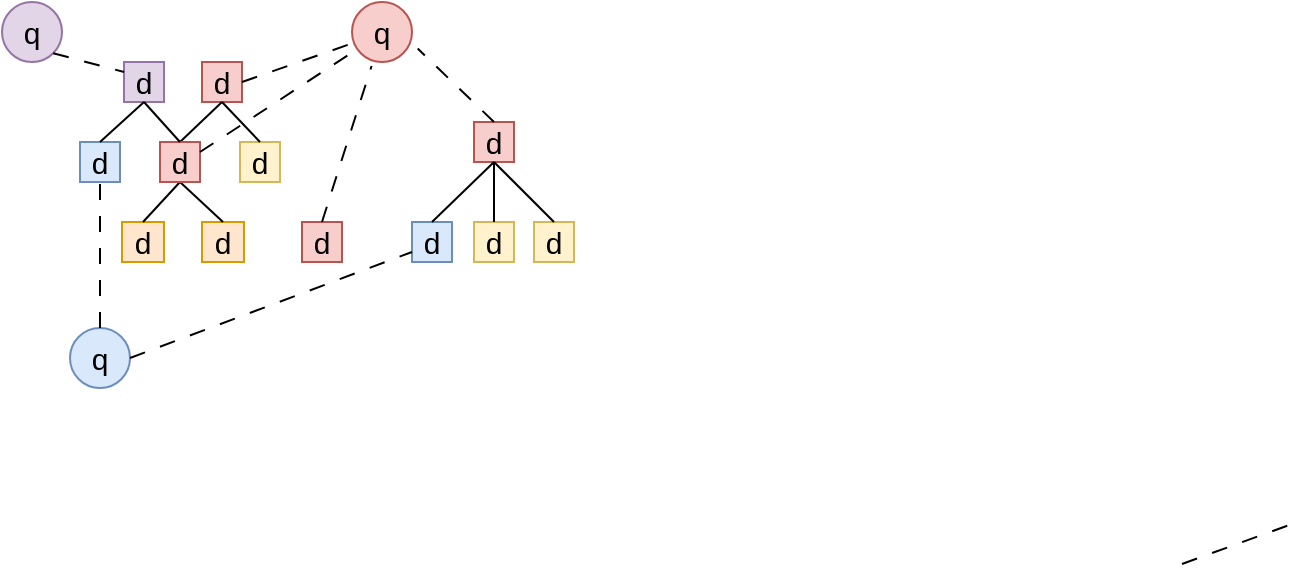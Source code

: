 <mxfile scale="1" border="0" version="24.9.2">
  <diagram name="Page-1" id="UToXNZNIILyXTOI91Kaf">
    <mxGraphModel dx="611" dy="378" grid="1" gridSize="10" guides="1" tooltips="1" connect="1" arrows="1" fold="1" page="1" pageScale="1" pageWidth="850" pageHeight="1100" math="0" shadow="0">
      <root>
        <mxCell id="0" />
        <mxCell id="1" parent="0" />
        <mxCell id="4m7BQvXgMmx215IZOo3F-1" value="d" style="rounded=0;whiteSpace=wrap;html=1;fillColor=#f8cecc;strokeColor=#b85450;fontSize=15;" parent="1" vertex="1">
          <mxGeometry x="420" y="280" width="20" height="20" as="geometry" />
        </mxCell>
        <mxCell id="4m7BQvXgMmx215IZOo3F-2" value="d" style="rounded=0;whiteSpace=wrap;html=1;fillColor=#fff2cc;strokeColor=#d6b656;fontSize=15;" parent="1" vertex="1">
          <mxGeometry x="439" y="320" width="20" height="20" as="geometry" />
        </mxCell>
        <mxCell id="4m7BQvXgMmx215IZOo3F-4" value="D" style="rounded=0;whiteSpace=wrap;html=1;fillColor=#f8cecc;strokeColor=#b85450;fontSize=15;" parent="1" vertex="1">
          <mxGeometry x="399" y="320" width="20" height="20" as="geometry" />
        </mxCell>
        <mxCell id="4m7BQvXgMmx215IZOo3F-5" value="d" style="rounded=0;whiteSpace=wrap;html=1;fillColor=#ffe6cc;strokeColor=#d79b00;fontSize=15;" parent="1" vertex="1">
          <mxGeometry x="420" y="360" width="21" height="20" as="geometry" />
        </mxCell>
        <mxCell id="4m7BQvXgMmx215IZOo3F-6" value="d" style="rounded=0;whiteSpace=wrap;html=1;fillColor=#ffe6cc;strokeColor=#d79b00;fontSize=15;" parent="1" vertex="1">
          <mxGeometry x="380" y="360" width="21" height="20" as="geometry" />
        </mxCell>
        <mxCell id="4m7BQvXgMmx215IZOo3F-9" value="" style="endArrow=none;html=1;rounded=0;entryX=0.5;entryY=0;entryDx=0;entryDy=0;exitX=0.5;exitY=1;exitDx=0;exitDy=0;fillColor=#fff2cc;strokeColor=#000000;fontSize=15;" parent="1" source="4m7BQvXgMmx215IZOo3F-1" target="4m7BQvXgMmx215IZOo3F-2" edge="1">
          <mxGeometry width="50" height="50" relative="1" as="geometry">
            <mxPoint x="490" y="370" as="sourcePoint" />
            <mxPoint x="540" y="320" as="targetPoint" />
          </mxGeometry>
        </mxCell>
        <mxCell id="4m7BQvXgMmx215IZOo3F-10" value="" style="endArrow=none;html=1;rounded=0;entryX=0.5;entryY=0;entryDx=0;entryDy=0;exitX=0.5;exitY=1;exitDx=0;exitDy=0;fillColor=#fff2cc;strokeColor=#000000;fontSize=15;" parent="1" source="4m7BQvXgMmx215IZOo3F-1" target="4m7BQvXgMmx215IZOo3F-4" edge="1">
          <mxGeometry width="50" height="50" relative="1" as="geometry">
            <mxPoint x="509" y="320" as="sourcePoint" />
            <mxPoint x="530" y="300" as="targetPoint" />
          </mxGeometry>
        </mxCell>
        <mxCell id="4m7BQvXgMmx215IZOo3F-11" value="" style="endArrow=none;html=1;rounded=0;exitX=0.5;exitY=1;exitDx=0;exitDy=0;fillColor=#fff2cc;strokeColor=#000000;entryX=0.5;entryY=0;entryDx=0;entryDy=0;fontSize=15;" parent="1" source="4m7BQvXgMmx215IZOo3F-4" target="4m7BQvXgMmx215IZOo3F-6" edge="1">
          <mxGeometry width="50" height="50" relative="1" as="geometry">
            <mxPoint x="539" y="330" as="sourcePoint" />
            <mxPoint x="560" y="310" as="targetPoint" />
          </mxGeometry>
        </mxCell>
        <mxCell id="4m7BQvXgMmx215IZOo3F-12" value="" style="endArrow=none;html=1;rounded=0;exitX=0.5;exitY=1;exitDx=0;exitDy=0;entryX=0.5;entryY=0;entryDx=0;entryDy=0;fillColor=#fff2cc;strokeColor=#000000;fontSize=15;" parent="1" source="4m7BQvXgMmx215IZOo3F-4" target="4m7BQvXgMmx215IZOo3F-5" edge="1">
          <mxGeometry width="50" height="50" relative="1" as="geometry">
            <mxPoint x="519" y="330" as="sourcePoint" />
            <mxPoint x="540" y="310" as="targetPoint" />
          </mxGeometry>
        </mxCell>
        <mxCell id="4m7BQvXgMmx215IZOo3F-13" value="d" style="rounded=0;whiteSpace=wrap;html=1;fillColor=#dae8fc;strokeColor=#6c8ebf;fontSize=15;" parent="1" vertex="1">
          <mxGeometry x="525" y="360" width="20" height="20" as="geometry" />
        </mxCell>
        <mxCell id="4m7BQvXgMmx215IZOo3F-14" value="d" style="rounded=0;whiteSpace=wrap;html=1;fillColor=#f8cecc;strokeColor=#b85450;fontSize=15;" parent="1" vertex="1">
          <mxGeometry x="556" y="310" width="20" height="20" as="geometry" />
        </mxCell>
        <mxCell id="4m7BQvXgMmx215IZOo3F-15" value="d" style="rounded=0;whiteSpace=wrap;html=1;fillColor=#fff2cc;strokeColor=#d6b656;fontSize=15;" parent="1" vertex="1">
          <mxGeometry x="586" y="360" width="20" height="20" as="geometry" />
        </mxCell>
        <mxCell id="4m7BQvXgMmx215IZOo3F-18" value="" style="endArrow=none;html=1;rounded=0;entryX=0.5;entryY=1;entryDx=0;entryDy=0;exitX=0.5;exitY=0;exitDx=0;exitDy=0;fillColor=#fff2cc;strokeColor=#000000;fontSize=15;" parent="1" source="4m7BQvXgMmx215IZOo3F-13" target="4m7BQvXgMmx215IZOo3F-14" edge="1">
          <mxGeometry width="50" height="50" relative="1" as="geometry">
            <mxPoint x="577" y="471" as="sourcePoint" />
            <mxPoint x="627" y="421" as="targetPoint" />
          </mxGeometry>
        </mxCell>
        <mxCell id="4m7BQvXgMmx215IZOo3F-19" value="" style="endArrow=none;html=1;rounded=0;entryX=0.5;entryY=0;entryDx=0;entryDy=0;exitX=0.5;exitY=1;exitDx=0;exitDy=0;fillColor=#fff2cc;strokeColor=#000000;fontSize=15;" parent="1" source="4m7BQvXgMmx215IZOo3F-14" target="4m7BQvXgMmx215IZOo3F-15" edge="1">
          <mxGeometry width="50" height="50" relative="1" as="geometry">
            <mxPoint x="596" y="421" as="sourcePoint" />
            <mxPoint x="617" y="401" as="targetPoint" />
          </mxGeometry>
        </mxCell>
        <mxCell id="4m7BQvXgMmx215IZOo3F-22" value="d" style="rounded=0;whiteSpace=wrap;html=1;fillColor=#fff2cc;strokeColor=#d6b656;fontSize=15;" parent="1" vertex="1">
          <mxGeometry x="556" y="360" width="20" height="20" as="geometry" />
        </mxCell>
        <mxCell id="4m7BQvXgMmx215IZOo3F-23" value="" style="endArrow=none;html=1;rounded=0;entryX=0.5;entryY=0;entryDx=0;entryDy=0;exitX=0.5;exitY=1;exitDx=0;exitDy=0;fillColor=#fff2cc;strokeColor=#000000;fontSize=15;" parent="1" source="4m7BQvXgMmx215IZOo3F-14" target="4m7BQvXgMmx215IZOo3F-22" edge="1">
          <mxGeometry width="50" height="50" relative="1" as="geometry">
            <mxPoint x="596" y="421" as="sourcePoint" />
            <mxPoint x="617" y="390" as="targetPoint" />
          </mxGeometry>
        </mxCell>
        <mxCell id="4m7BQvXgMmx215IZOo3F-44" value="q" style="ellipse;whiteSpace=wrap;html=1;aspect=fixed;fillColor=#f8cecc;strokeColor=#b85450;fontSize=15;" parent="1" vertex="1">
          <mxGeometry x="495" y="250" width="30" height="30" as="geometry" />
        </mxCell>
        <mxCell id="4m7BQvXgMmx215IZOo3F-47" value="q" style="ellipse;whiteSpace=wrap;html=1;aspect=fixed;fillColor=#dae8fc;strokeColor=#6c8ebf;fontSize=15;" parent="1" vertex="1">
          <mxGeometry x="354" y="413" width="30" height="30" as="geometry" />
        </mxCell>
        <mxCell id="4m7BQvXgMmx215IZOo3F-57" value="q" style="ellipse;whiteSpace=wrap;html=1;aspect=fixed;fillColor=#e1d5e7;strokeColor=#9673a6;fontSize=15;" parent="1" vertex="1">
          <mxGeometry x="320" y="250" width="30" height="30" as="geometry" />
        </mxCell>
        <mxCell id="4m7BQvXgMmx215IZOo3F-66" value="d" style="rounded=0;whiteSpace=wrap;html=1;fillColor=#dae8fc;strokeColor=#6c8ebf;fontSize=15;" parent="1" vertex="1">
          <mxGeometry x="359" y="320" width="20" height="20" as="geometry" />
        </mxCell>
        <mxCell id="4m7BQvXgMmx215IZOo3F-67" value="d" style="rounded=0;whiteSpace=wrap;html=1;fillColor=#e1d5e7;strokeColor=#9673a6;fontSize=15;" parent="1" vertex="1">
          <mxGeometry x="381" y="280" width="20" height="20" as="geometry" />
        </mxCell>
        <mxCell id="4m7BQvXgMmx215IZOo3F-68" value="d" style="rounded=0;whiteSpace=wrap;html=1;fillColor=#f8cecc;strokeColor=#b85450;fontSize=15;" parent="1" vertex="1">
          <mxGeometry x="399" y="320" width="20" height="20" as="geometry" />
        </mxCell>
        <mxCell id="4m7BQvXgMmx215IZOo3F-69" value="" style="endArrow=none;html=1;rounded=0;entryX=0.5;entryY=1;entryDx=0;entryDy=0;exitX=0.5;exitY=0;exitDx=0;exitDy=0;fillColor=#fff2cc;strokeColor=#000000;fontSize=15;" parent="1" source="4m7BQvXgMmx215IZOo3F-66" target="4m7BQvXgMmx215IZOo3F-67" edge="1">
          <mxGeometry width="50" height="50" relative="1" as="geometry">
            <mxPoint x="400" y="431" as="sourcePoint" />
            <mxPoint x="450" y="381" as="targetPoint" />
          </mxGeometry>
        </mxCell>
        <mxCell id="4m7BQvXgMmx215IZOo3F-70" value="" style="endArrow=none;html=1;rounded=0;entryX=0.5;entryY=0;entryDx=0;entryDy=0;exitX=0.5;exitY=1;exitDx=0;exitDy=0;fillColor=#fff2cc;strokeColor=#000000;fontSize=15;" parent="1" source="4m7BQvXgMmx215IZOo3F-67" target="4m7BQvXgMmx215IZOo3F-68" edge="1">
          <mxGeometry width="50" height="50" relative="1" as="geometry">
            <mxPoint x="419" y="381" as="sourcePoint" />
            <mxPoint x="440" y="361" as="targetPoint" />
          </mxGeometry>
        </mxCell>
        <mxCell id="jMGFFOl1yV6VMglBpNrR-13" value="" style="endArrow=none;html=1;rounded=0;exitX=1;exitY=0.25;exitDx=0;exitDy=0;dashed=1;dashPattern=8 8;fontSize=15;" parent="1" source="4m7BQvXgMmx215IZOo3F-68" edge="1">
          <mxGeometry width="50" height="50" relative="1" as="geometry">
            <mxPoint x="426" y="304" as="sourcePoint" />
            <mxPoint x="497" y="274" as="targetPoint" />
          </mxGeometry>
        </mxCell>
        <mxCell id="jMGFFOl1yV6VMglBpNrR-14" value="" style="endArrow=none;html=1;rounded=0;exitX=1;exitY=0.25;exitDx=0;exitDy=0;dashed=1;dashPattern=8 8;fontSize=15;entryX=0;entryY=0.5;entryDx=0;entryDy=0;" parent="1" edge="1">
          <mxGeometry width="50" height="50" relative="1" as="geometry">
            <mxPoint x="910" y="531" as="sourcePoint" />
            <mxPoint x="965" y="511" as="targetPoint" />
          </mxGeometry>
        </mxCell>
        <mxCell id="jMGFFOl1yV6VMglBpNrR-15" value="d" style="rounded=0;whiteSpace=wrap;html=1;fillColor=#f8cecc;strokeColor=#b85450;fontSize=15;" parent="1" vertex="1">
          <mxGeometry x="470" y="360" width="20" height="20" as="geometry" />
        </mxCell>
        <mxCell id="jMGFFOl1yV6VMglBpNrR-19" value="" style="endArrow=none;html=1;rounded=0;exitX=0.5;exitY=0;exitDx=0;exitDy=0;entryX=1.095;entryY=0.776;entryDx=0;entryDy=0;dashed=1;dashPattern=8 8;fontSize=15;entryPerimeter=0;" parent="1" source="4m7BQvXgMmx215IZOo3F-14" target="4m7BQvXgMmx215IZOo3F-44" edge="1">
          <mxGeometry width="50" height="50" relative="1" as="geometry">
            <mxPoint x="455" y="245" as="sourcePoint" />
            <mxPoint x="547.607" y="289.607" as="targetPoint" />
          </mxGeometry>
        </mxCell>
        <mxCell id="jMGFFOl1yV6VMglBpNrR-22" value="" style="endArrow=none;html=1;rounded=0;exitX=0.5;exitY=0;exitDx=0;exitDy=0;entryX=0.5;entryY=1;entryDx=0;entryDy=0;dashed=1;dashPattern=8 8;fontSize=15;" parent="1" source="4m7BQvXgMmx215IZOo3F-47" target="4m7BQvXgMmx215IZOo3F-66" edge="1">
          <mxGeometry width="50" height="50" relative="1" as="geometry">
            <mxPoint x="490" y="390" as="sourcePoint" />
            <mxPoint x="540" y="340" as="targetPoint" />
          </mxGeometry>
        </mxCell>
        <mxCell id="jMGFFOl1yV6VMglBpNrR-24" value="" style="endArrow=none;html=1;rounded=0;exitX=1;exitY=0.5;exitDx=0;exitDy=0;entryX=0;entryY=0.75;entryDx=0;entryDy=0;dashed=1;dashPattern=8 8;fontSize=15;" parent="1" source="4m7BQvXgMmx215IZOo3F-47" target="4m7BQvXgMmx215IZOo3F-13" edge="1">
          <mxGeometry width="50" height="50" relative="1" as="geometry">
            <mxPoint x="412.0" y="442" as="sourcePoint" />
            <mxPoint x="540" y="340" as="targetPoint" />
          </mxGeometry>
        </mxCell>
        <mxCell id="jMGFFOl1yV6VMglBpNrR-25" value="" style="endArrow=none;html=1;rounded=0;exitX=1;exitY=1;exitDx=0;exitDy=0;entryX=0;entryY=0.25;entryDx=0;entryDy=0;dashed=1;dashPattern=8 8;fontSize=15;" parent="1" source="4m7BQvXgMmx215IZOo3F-57" target="4m7BQvXgMmx215IZOo3F-67" edge="1">
          <mxGeometry width="50" height="50" relative="1" as="geometry">
            <mxPoint x="490" y="390" as="sourcePoint" />
            <mxPoint x="540" y="340" as="targetPoint" />
          </mxGeometry>
        </mxCell>
        <mxCell id="jMGFFOl1yV6VMglBpNrR-28" value="" style="endArrow=none;html=1;rounded=0;dashed=1;dashPattern=8 8;fontSize=15;exitX=0.5;exitY=0;exitDx=0;exitDy=0;entryX=0.326;entryY=1.067;entryDx=0;entryDy=0;entryPerimeter=0;" parent="1" source="jMGFFOl1yV6VMglBpNrR-15" edge="1" target="4m7BQvXgMmx215IZOo3F-44">
          <mxGeometry width="50" height="50" relative="1" as="geometry">
            <mxPoint x="465" y="330" as="sourcePoint" />
            <mxPoint x="499" y="310" as="targetPoint" />
          </mxGeometry>
        </mxCell>
        <mxCell id="nYggPRFkDEmlacBb4HZH-1" value="" style="endArrow=none;html=1;rounded=0;exitX=1;exitY=0.5;exitDx=0;exitDy=0;dashed=1;dashPattern=8 8;fontSize=15;" edge="1" parent="1" source="4m7BQvXgMmx215IZOo3F-1">
          <mxGeometry width="50" height="50" relative="1" as="geometry">
            <mxPoint x="386" y="320" as="sourcePoint" />
            <mxPoint x="497" y="270" as="targetPoint" />
          </mxGeometry>
        </mxCell>
      </root>
    </mxGraphModel>
  </diagram>
</mxfile>

